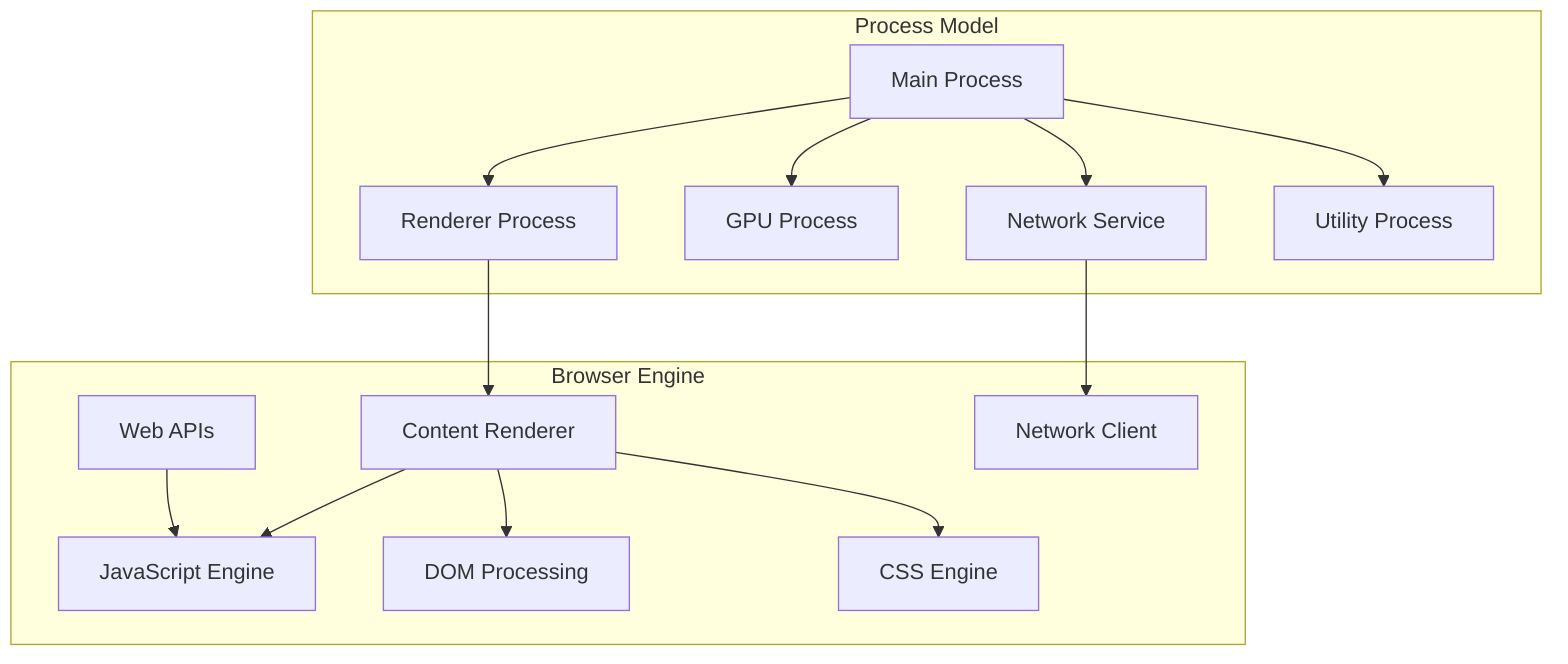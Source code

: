 graph TD
    subgraph "Browser Engine"
        ContentRenderer[Content Renderer]
        V8[JavaScript Engine]
        DOM[DOM Processing]
        CSSEngine[CSS Engine]
        WebAPIs[Web APIs]
        NetworkClient[Network Client]
    end
    
    subgraph "Process Model"
        MainProcess[Main Process]
        RendererProcess[Renderer Process]
        GPUProcess[GPU Process]
        NetworkProcess[Network Service]
        UtilityProcess[Utility Process]
    end
    
    ContentRenderer --> V8
    ContentRenderer --> DOM
    ContentRenderer --> CSSEngine
    WebAPIs --> V8
    
    RendererProcess --> ContentRenderer
    MainProcess --> RendererProcess
    MainProcess --> GPUProcess
    MainProcess --> NetworkProcess
    MainProcess --> UtilityProcess
    NetworkProcess --> NetworkClient